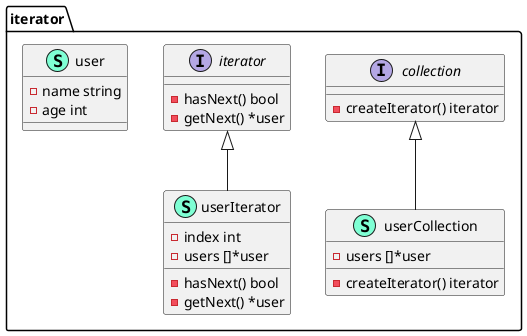 @startuml
namespace iterator {
    interface collection  {
        - createIterator() iterator

    }
    interface iterator  {
        - hasNext() bool
        - getNext() *user

    }
    class user << (S,Aquamarine) >> {
        - name string
        - age int

    }
    class userCollection << (S,Aquamarine) >> {
        - users []*user

        - createIterator() iterator

    }
    class userIterator << (S,Aquamarine) >> {
        - index int
        - users []*user

        - hasNext() bool
        - getNext() *user

    }
}

"iterator.collection" <|-- "iterator.userCollection"
"iterator.iterator" <|-- "iterator.userIterator"

@enduml

